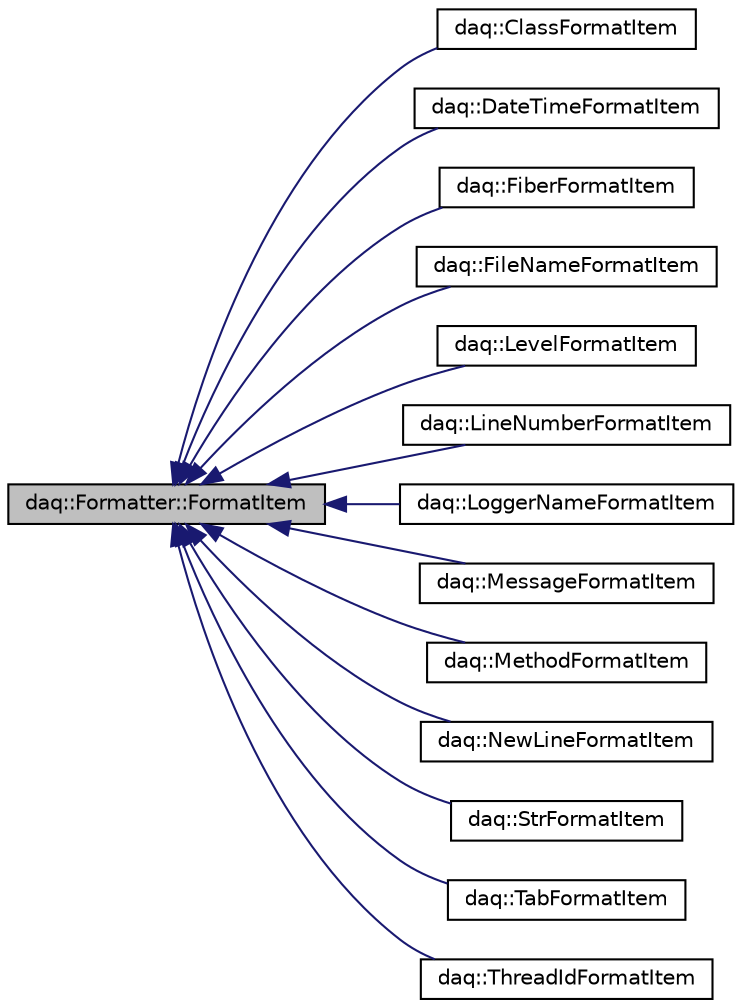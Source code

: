 digraph "daq::Formatter::FormatItem"
{
  edge [fontname="Helvetica",fontsize="10",labelfontname="Helvetica",labelfontsize="10"];
  node [fontname="Helvetica",fontsize="10",shape=record];
  rankdir="LR";
  Node0 [label="daq::Formatter::FormatItem",height=0.2,width=0.4,color="black", fillcolor="grey75", style="filled", fontcolor="black"];
  Node0 -> Node1 [dir="back",color="midnightblue",fontsize="10",style="solid",fontname="Helvetica"];
  Node1 [label="daq::ClassFormatItem",height=0.2,width=0.4,color="black", fillcolor="white", style="filled",URL="$classdaq_1_1ClassFormatItem.html"];
  Node0 -> Node2 [dir="back",color="midnightblue",fontsize="10",style="solid",fontname="Helvetica"];
  Node2 [label="daq::DateTimeFormatItem",height=0.2,width=0.4,color="black", fillcolor="white", style="filled",URL="$classdaq_1_1DateTimeFormatItem.html"];
  Node0 -> Node3 [dir="back",color="midnightblue",fontsize="10",style="solid",fontname="Helvetica"];
  Node3 [label="daq::FiberFormatItem",height=0.2,width=0.4,color="black", fillcolor="white", style="filled",URL="$classdaq_1_1FiberFormatItem.html"];
  Node0 -> Node4 [dir="back",color="midnightblue",fontsize="10",style="solid",fontname="Helvetica"];
  Node4 [label="daq::FileNameFormatItem",height=0.2,width=0.4,color="black", fillcolor="white", style="filled",URL="$classdaq_1_1FileNameFormatItem.html"];
  Node0 -> Node5 [dir="back",color="midnightblue",fontsize="10",style="solid",fontname="Helvetica"];
  Node5 [label="daq::LevelFormatItem",height=0.2,width=0.4,color="black", fillcolor="white", style="filled",URL="$classdaq_1_1LevelFormatItem.html"];
  Node0 -> Node6 [dir="back",color="midnightblue",fontsize="10",style="solid",fontname="Helvetica"];
  Node6 [label="daq::LineNumberFormatItem",height=0.2,width=0.4,color="black", fillcolor="white", style="filled",URL="$classdaq_1_1LineNumberFormatItem.html"];
  Node0 -> Node7 [dir="back",color="midnightblue",fontsize="10",style="solid",fontname="Helvetica"];
  Node7 [label="daq::LoggerNameFormatItem",height=0.2,width=0.4,color="black", fillcolor="white", style="filled",URL="$classdaq_1_1LoggerNameFormatItem.html"];
  Node0 -> Node8 [dir="back",color="midnightblue",fontsize="10",style="solid",fontname="Helvetica"];
  Node8 [label="daq::MessageFormatItem",height=0.2,width=0.4,color="black", fillcolor="white", style="filled",URL="$classdaq_1_1MessageFormatItem.html"];
  Node0 -> Node9 [dir="back",color="midnightblue",fontsize="10",style="solid",fontname="Helvetica"];
  Node9 [label="daq::MethodFormatItem",height=0.2,width=0.4,color="black", fillcolor="white", style="filled",URL="$classdaq_1_1MethodFormatItem.html"];
  Node0 -> Node10 [dir="back",color="midnightblue",fontsize="10",style="solid",fontname="Helvetica"];
  Node10 [label="daq::NewLineFormatItem",height=0.2,width=0.4,color="black", fillcolor="white", style="filled",URL="$classdaq_1_1NewLineFormatItem.html"];
  Node0 -> Node11 [dir="back",color="midnightblue",fontsize="10",style="solid",fontname="Helvetica"];
  Node11 [label="daq::StrFormatItem",height=0.2,width=0.4,color="black", fillcolor="white", style="filled",URL="$classdaq_1_1StrFormatItem.html"];
  Node0 -> Node12 [dir="back",color="midnightblue",fontsize="10",style="solid",fontname="Helvetica"];
  Node12 [label="daq::TabFormatItem",height=0.2,width=0.4,color="black", fillcolor="white", style="filled",URL="$classdaq_1_1TabFormatItem.html"];
  Node0 -> Node13 [dir="back",color="midnightblue",fontsize="10",style="solid",fontname="Helvetica"];
  Node13 [label="daq::ThreadIdFormatItem",height=0.2,width=0.4,color="black", fillcolor="white", style="filled",URL="$classdaq_1_1ThreadIdFormatItem.html"];
}
